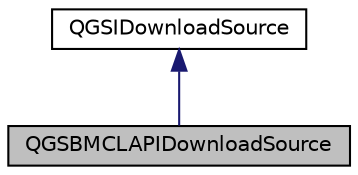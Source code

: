 digraph "QGSBMCLAPIDownloadSource"
{
  edge [fontname="Helvetica",fontsize="10",labelfontname="Helvetica",labelfontsize="10"];
  node [fontname="Helvetica",fontsize="10",shape=record];
  Node0 [label="QGSBMCLAPIDownloadSource",height=0.2,width=0.4,color="black", fillcolor="grey75", style="filled", fontcolor="black"];
  Node1 -> Node0 [dir="back",color="midnightblue",fontsize="10",style="solid",fontname="Helvetica"];
  Node1 [label="QGSIDownloadSource",height=0.2,width=0.4,color="black", fillcolor="white", style="filled",URL="$class_q_g_s_i_download_source.html"];
}
